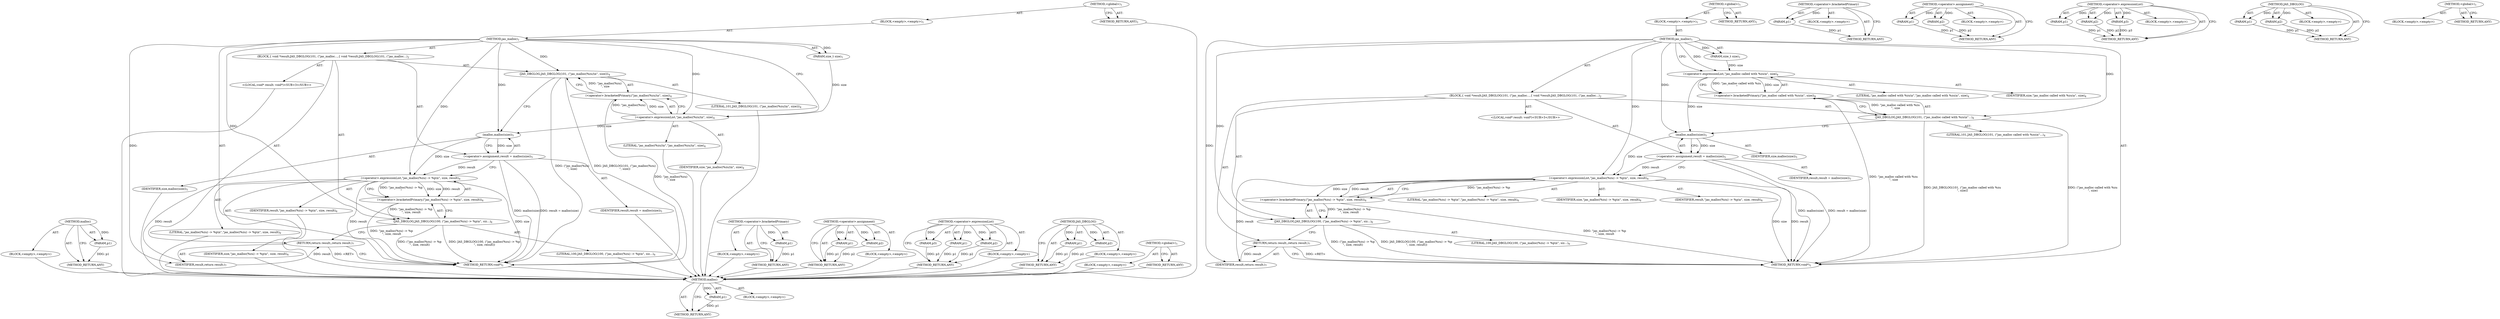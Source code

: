 digraph "&lt;global&gt;" {
vulnerable_76 [label=<(METHOD,malloc)>];
vulnerable_77 [label=<(PARAM,p1)>];
vulnerable_78 [label=<(BLOCK,&lt;empty&gt;,&lt;empty&gt;)>];
vulnerable_79 [label=<(METHOD_RETURN,ANY)>];
vulnerable_6 [label=<(METHOD,&lt;global&gt;)<SUB>1</SUB>>];
vulnerable_7 [label=<(BLOCK,&lt;empty&gt;,&lt;empty&gt;)<SUB>1</SUB>>];
vulnerable_8 [label=<(METHOD,jas_malloc)<SUB>1</SUB>>];
vulnerable_9 [label=<(PARAM,size_t size)<SUB>1</SUB>>];
vulnerable_10 [label=<(BLOCK,{
 	void *result;
	JAS_DBGLOG(101, (&quot;jas_malloc...,{
 	void *result;
	JAS_DBGLOG(101, (&quot;jas_malloc...)<SUB>2</SUB>>];
vulnerable_11 [label="<(LOCAL,void* result: void*)<SUB>3</SUB>>"];
vulnerable_12 [label=<(JAS_DBGLOG,JAS_DBGLOG(101, (&quot;jas_malloc called with %zu\n&quot;...)<SUB>4</SUB>>];
vulnerable_13 [label=<(LITERAL,101,JAS_DBGLOG(101, (&quot;jas_malloc called with %zu\n&quot;...)<SUB>4</SUB>>];
vulnerable_14 [label=<(&lt;operator&gt;.bracketedPrimary,(&quot;jas_malloc called with %zu\n&quot;, size))<SUB>4</SUB>>];
vulnerable_15 [label=<(&lt;operator&gt;.expressionList,&quot;jas_malloc called with %zu\n&quot;, size)<SUB>4</SUB>>];
vulnerable_16 [label=<(LITERAL,&quot;jas_malloc called with %zu\n&quot;,&quot;jas_malloc called with %zu\n&quot;, size)<SUB>4</SUB>>];
vulnerable_17 [label=<(IDENTIFIER,size,&quot;jas_malloc called with %zu\n&quot;, size)<SUB>4</SUB>>];
vulnerable_18 [label=<(&lt;operator&gt;.assignment,result = malloc(size))<SUB>5</SUB>>];
vulnerable_19 [label=<(IDENTIFIER,result,result = malloc(size))<SUB>5</SUB>>];
vulnerable_20 [label=<(malloc,malloc(size))<SUB>5</SUB>>];
vulnerable_21 [label=<(IDENTIFIER,size,malloc(size))<SUB>5</SUB>>];
vulnerable_22 [label=<(JAS_DBGLOG,JAS_DBGLOG(100, (&quot;jas_malloc(%zu) -&gt; %p\n&quot;, siz...)<SUB>6</SUB>>];
vulnerable_23 [label=<(LITERAL,100,JAS_DBGLOG(100, (&quot;jas_malloc(%zu) -&gt; %p\n&quot;, siz...)<SUB>6</SUB>>];
vulnerable_24 [label=<(&lt;operator&gt;.bracketedPrimary,(&quot;jas_malloc(%zu) -&gt; %p\n&quot;, size, result))<SUB>6</SUB>>];
vulnerable_25 [label=<(&lt;operator&gt;.expressionList,&quot;jas_malloc(%zu) -&gt; %p\n&quot;, size, result)<SUB>6</SUB>>];
vulnerable_26 [label=<(LITERAL,&quot;jas_malloc(%zu) -&gt; %p\n&quot;,&quot;jas_malloc(%zu) -&gt; %p\n&quot;, size, result)<SUB>6</SUB>>];
vulnerable_27 [label=<(IDENTIFIER,size,&quot;jas_malloc(%zu) -&gt; %p\n&quot;, size, result)<SUB>6</SUB>>];
vulnerable_28 [label=<(IDENTIFIER,result,&quot;jas_malloc(%zu) -&gt; %p\n&quot;, size, result)<SUB>6</SUB>>];
vulnerable_29 [label=<(RETURN,return result;,return result;)<SUB>7</SUB>>];
vulnerable_30 [label=<(IDENTIFIER,result,return result;)<SUB>7</SUB>>];
vulnerable_31 [label=<(METHOD_RETURN,void*)<SUB>1</SUB>>];
vulnerable_33 [label=<(METHOD_RETURN,ANY)<SUB>1</SUB>>];
vulnerable_61 [label=<(METHOD,&lt;operator&gt;.bracketedPrimary)>];
vulnerable_62 [label=<(PARAM,p1)>];
vulnerable_63 [label=<(BLOCK,&lt;empty&gt;,&lt;empty&gt;)>];
vulnerable_64 [label=<(METHOD_RETURN,ANY)>];
vulnerable_71 [label=<(METHOD,&lt;operator&gt;.assignment)>];
vulnerable_72 [label=<(PARAM,p1)>];
vulnerable_73 [label=<(PARAM,p2)>];
vulnerable_74 [label=<(BLOCK,&lt;empty&gt;,&lt;empty&gt;)>];
vulnerable_75 [label=<(METHOD_RETURN,ANY)>];
vulnerable_65 [label=<(METHOD,&lt;operator&gt;.expressionList)>];
vulnerable_66 [label=<(PARAM,p1)>];
vulnerable_67 [label=<(PARAM,p2)>];
vulnerable_68 [label=<(PARAM,p3)>];
vulnerable_69 [label=<(BLOCK,&lt;empty&gt;,&lt;empty&gt;)>];
vulnerable_70 [label=<(METHOD_RETURN,ANY)>];
vulnerable_56 [label=<(METHOD,JAS_DBGLOG)>];
vulnerable_57 [label=<(PARAM,p1)>];
vulnerable_58 [label=<(PARAM,p2)>];
vulnerable_59 [label=<(BLOCK,&lt;empty&gt;,&lt;empty&gt;)>];
vulnerable_60 [label=<(METHOD_RETURN,ANY)>];
vulnerable_50 [label=<(METHOD,&lt;global&gt;)<SUB>1</SUB>>];
vulnerable_51 [label=<(BLOCK,&lt;empty&gt;,&lt;empty&gt;)>];
vulnerable_52 [label=<(METHOD_RETURN,ANY)>];
fixed_76 [label=<(METHOD,malloc)>];
fixed_77 [label=<(PARAM,p1)>];
fixed_78 [label=<(BLOCK,&lt;empty&gt;,&lt;empty&gt;)>];
fixed_79 [label=<(METHOD_RETURN,ANY)>];
fixed_6 [label=<(METHOD,&lt;global&gt;)<SUB>1</SUB>>];
fixed_7 [label=<(BLOCK,&lt;empty&gt;,&lt;empty&gt;)<SUB>1</SUB>>];
fixed_8 [label=<(METHOD,jas_malloc)<SUB>1</SUB>>];
fixed_9 [label=<(PARAM,size_t size)<SUB>1</SUB>>];
fixed_10 [label=<(BLOCK,{
 	void *result;
	JAS_DBGLOG(101, (&quot;jas_malloc...,{
 	void *result;
	JAS_DBGLOG(101, (&quot;jas_malloc...)<SUB>2</SUB>>];
fixed_11 [label="<(LOCAL,void* result: void*)<SUB>3</SUB>>"];
fixed_12 [label=<(JAS_DBGLOG,JAS_DBGLOG(101, (&quot;jas_malloc(%zu)\n&quot;, size)))<SUB>4</SUB>>];
fixed_13 [label=<(LITERAL,101,JAS_DBGLOG(101, (&quot;jas_malloc(%zu)\n&quot;, size)))<SUB>4</SUB>>];
fixed_14 [label=<(&lt;operator&gt;.bracketedPrimary,(&quot;jas_malloc(%zu)\n&quot;, size))<SUB>4</SUB>>];
fixed_15 [label=<(&lt;operator&gt;.expressionList,&quot;jas_malloc(%zu)\n&quot;, size)<SUB>4</SUB>>];
fixed_16 [label=<(LITERAL,&quot;jas_malloc(%zu)\n&quot;,&quot;jas_malloc(%zu)\n&quot;, size)<SUB>4</SUB>>];
fixed_17 [label=<(IDENTIFIER,size,&quot;jas_malloc(%zu)\n&quot;, size)<SUB>4</SUB>>];
fixed_18 [label=<(&lt;operator&gt;.assignment,result = malloc(size))<SUB>5</SUB>>];
fixed_19 [label=<(IDENTIFIER,result,result = malloc(size))<SUB>5</SUB>>];
fixed_20 [label=<(malloc,malloc(size))<SUB>5</SUB>>];
fixed_21 [label=<(IDENTIFIER,size,malloc(size))<SUB>5</SUB>>];
fixed_22 [label=<(JAS_DBGLOG,JAS_DBGLOG(100, (&quot;jas_malloc(%zu) -&gt; %p\n&quot;, siz...)<SUB>6</SUB>>];
fixed_23 [label=<(LITERAL,100,JAS_DBGLOG(100, (&quot;jas_malloc(%zu) -&gt; %p\n&quot;, siz...)<SUB>6</SUB>>];
fixed_24 [label=<(&lt;operator&gt;.bracketedPrimary,(&quot;jas_malloc(%zu) -&gt; %p\n&quot;, size, result))<SUB>6</SUB>>];
fixed_25 [label=<(&lt;operator&gt;.expressionList,&quot;jas_malloc(%zu) -&gt; %p\n&quot;, size, result)<SUB>6</SUB>>];
fixed_26 [label=<(LITERAL,&quot;jas_malloc(%zu) -&gt; %p\n&quot;,&quot;jas_malloc(%zu) -&gt; %p\n&quot;, size, result)<SUB>6</SUB>>];
fixed_27 [label=<(IDENTIFIER,size,&quot;jas_malloc(%zu) -&gt; %p\n&quot;, size, result)<SUB>6</SUB>>];
fixed_28 [label=<(IDENTIFIER,result,&quot;jas_malloc(%zu) -&gt; %p\n&quot;, size, result)<SUB>6</SUB>>];
fixed_29 [label=<(RETURN,return result;,return result;)<SUB>7</SUB>>];
fixed_30 [label=<(IDENTIFIER,result,return result;)<SUB>7</SUB>>];
fixed_31 [label=<(METHOD_RETURN,void*)<SUB>1</SUB>>];
fixed_33 [label=<(METHOD_RETURN,ANY)<SUB>1</SUB>>];
fixed_61 [label=<(METHOD,&lt;operator&gt;.bracketedPrimary)>];
fixed_62 [label=<(PARAM,p1)>];
fixed_63 [label=<(BLOCK,&lt;empty&gt;,&lt;empty&gt;)>];
fixed_64 [label=<(METHOD_RETURN,ANY)>];
fixed_71 [label=<(METHOD,&lt;operator&gt;.assignment)>];
fixed_72 [label=<(PARAM,p1)>];
fixed_73 [label=<(PARAM,p2)>];
fixed_74 [label=<(BLOCK,&lt;empty&gt;,&lt;empty&gt;)>];
fixed_75 [label=<(METHOD_RETURN,ANY)>];
fixed_65 [label=<(METHOD,&lt;operator&gt;.expressionList)>];
fixed_66 [label=<(PARAM,p1)>];
fixed_67 [label=<(PARAM,p2)>];
fixed_68 [label=<(PARAM,p3)>];
fixed_69 [label=<(BLOCK,&lt;empty&gt;,&lt;empty&gt;)>];
fixed_70 [label=<(METHOD_RETURN,ANY)>];
fixed_56 [label=<(METHOD,JAS_DBGLOG)>];
fixed_57 [label=<(PARAM,p1)>];
fixed_58 [label=<(PARAM,p2)>];
fixed_59 [label=<(BLOCK,&lt;empty&gt;,&lt;empty&gt;)>];
fixed_60 [label=<(METHOD_RETURN,ANY)>];
fixed_50 [label=<(METHOD,&lt;global&gt;)<SUB>1</SUB>>];
fixed_51 [label=<(BLOCK,&lt;empty&gt;,&lt;empty&gt;)>];
fixed_52 [label=<(METHOD_RETURN,ANY)>];
vulnerable_76 -> vulnerable_77  [key=0, label="AST: "];
vulnerable_76 -> vulnerable_77  [key=1, label="DDG: "];
vulnerable_76 -> vulnerable_78  [key=0, label="AST: "];
vulnerable_76 -> vulnerable_79  [key=0, label="AST: "];
vulnerable_76 -> vulnerable_79  [key=1, label="CFG: "];
vulnerable_77 -> vulnerable_79  [key=0, label="DDG: p1"];
vulnerable_6 -> vulnerable_7  [key=0, label="AST: "];
vulnerable_6 -> vulnerable_33  [key=0, label="AST: "];
vulnerable_6 -> vulnerable_33  [key=1, label="CFG: "];
vulnerable_7 -> vulnerable_8  [key=0, label="AST: "];
vulnerable_8 -> vulnerable_9  [key=0, label="AST: "];
vulnerable_8 -> vulnerable_9  [key=1, label="DDG: "];
vulnerable_8 -> vulnerable_10  [key=0, label="AST: "];
vulnerable_8 -> vulnerable_31  [key=0, label="AST: "];
vulnerable_8 -> vulnerable_15  [key=0, label="CFG: "];
vulnerable_8 -> vulnerable_15  [key=1, label="DDG: "];
vulnerable_8 -> vulnerable_12  [key=0, label="DDG: "];
vulnerable_8 -> vulnerable_22  [key=0, label="DDG: "];
vulnerable_8 -> vulnerable_30  [key=0, label="DDG: "];
vulnerable_8 -> vulnerable_20  [key=0, label="DDG: "];
vulnerable_8 -> vulnerable_25  [key=0, label="DDG: "];
vulnerable_9 -> vulnerable_15  [key=0, label="DDG: size"];
vulnerable_10 -> vulnerable_11  [key=0, label="AST: "];
vulnerable_10 -> vulnerable_12  [key=0, label="AST: "];
vulnerable_10 -> vulnerable_18  [key=0, label="AST: "];
vulnerable_10 -> vulnerable_22  [key=0, label="AST: "];
vulnerable_10 -> vulnerable_29  [key=0, label="AST: "];
vulnerable_12 -> vulnerable_13  [key=0, label="AST: "];
vulnerable_12 -> vulnerable_14  [key=0, label="AST: "];
vulnerable_12 -> vulnerable_20  [key=0, label="CFG: "];
vulnerable_12 -> vulnerable_31  [key=0, label="DDG: (&quot;jas_malloc called with %zu\n&quot;, size)"];
vulnerable_12 -> vulnerable_31  [key=1, label="DDG: JAS_DBGLOG(101, (&quot;jas_malloc called with %zu\n&quot;, size))"];
vulnerable_14 -> vulnerable_15  [key=0, label="AST: "];
vulnerable_14 -> vulnerable_12  [key=0, label="CFG: "];
vulnerable_14 -> vulnerable_12  [key=1, label="DDG: &quot;jas_malloc called with %zu\n&quot;, size"];
vulnerable_14 -> vulnerable_31  [key=0, label="DDG: &quot;jas_malloc called with %zu\n&quot;, size"];
vulnerable_15 -> vulnerable_16  [key=0, label="AST: "];
vulnerable_15 -> vulnerable_17  [key=0, label="AST: "];
vulnerable_15 -> vulnerable_14  [key=0, label="CFG: "];
vulnerable_15 -> vulnerable_14  [key=1, label="DDG: &quot;jas_malloc called with %zu\n&quot;"];
vulnerable_15 -> vulnerable_14  [key=2, label="DDG: size"];
vulnerable_15 -> vulnerable_20  [key=0, label="DDG: size"];
vulnerable_18 -> vulnerable_19  [key=0, label="AST: "];
vulnerable_18 -> vulnerable_20  [key=0, label="AST: "];
vulnerable_18 -> vulnerable_25  [key=0, label="CFG: "];
vulnerable_18 -> vulnerable_25  [key=1, label="DDG: result"];
vulnerable_18 -> vulnerable_31  [key=0, label="DDG: malloc(size)"];
vulnerable_18 -> vulnerable_31  [key=1, label="DDG: result = malloc(size)"];
vulnerable_20 -> vulnerable_21  [key=0, label="AST: "];
vulnerable_20 -> vulnerable_18  [key=0, label="CFG: "];
vulnerable_20 -> vulnerable_18  [key=1, label="DDG: size"];
vulnerable_20 -> vulnerable_25  [key=0, label="DDG: size"];
vulnerable_22 -> vulnerable_23  [key=0, label="AST: "];
vulnerable_22 -> vulnerable_24  [key=0, label="AST: "];
vulnerable_22 -> vulnerable_29  [key=0, label="CFG: "];
vulnerable_22 -> vulnerable_31  [key=0, label="DDG: (&quot;jas_malloc(%zu) -&gt; %p\n&quot;, size, result)"];
vulnerable_22 -> vulnerable_31  [key=1, label="DDG: JAS_DBGLOG(100, (&quot;jas_malloc(%zu) -&gt; %p\n&quot;, size, result))"];
vulnerable_24 -> vulnerable_25  [key=0, label="AST: "];
vulnerable_24 -> vulnerable_22  [key=0, label="CFG: "];
vulnerable_24 -> vulnerable_22  [key=1, label="DDG: &quot;jas_malloc(%zu) -&gt; %p\n&quot;, size, result"];
vulnerable_24 -> vulnerable_31  [key=0, label="DDG: &quot;jas_malloc(%zu) -&gt; %p\n&quot;, size, result"];
vulnerable_25 -> vulnerable_26  [key=0, label="AST: "];
vulnerable_25 -> vulnerable_27  [key=0, label="AST: "];
vulnerable_25 -> vulnerable_28  [key=0, label="AST: "];
vulnerable_25 -> vulnerable_24  [key=0, label="CFG: "];
vulnerable_25 -> vulnerable_24  [key=1, label="DDG: &quot;jas_malloc(%zu) -&gt; %p\n&quot;"];
vulnerable_25 -> vulnerable_24  [key=2, label="DDG: size"];
vulnerable_25 -> vulnerable_24  [key=3, label="DDG: result"];
vulnerable_25 -> vulnerable_31  [key=0, label="DDG: size"];
vulnerable_25 -> vulnerable_31  [key=1, label="DDG: result"];
vulnerable_25 -> vulnerable_30  [key=0, label="DDG: result"];
vulnerable_29 -> vulnerable_30  [key=0, label="AST: "];
vulnerable_29 -> vulnerable_31  [key=0, label="CFG: "];
vulnerable_29 -> vulnerable_31  [key=1, label="DDG: &lt;RET&gt;"];
vulnerable_30 -> vulnerable_29  [key=0, label="DDG: result"];
vulnerable_61 -> vulnerable_62  [key=0, label="AST: "];
vulnerable_61 -> vulnerable_62  [key=1, label="DDG: "];
vulnerable_61 -> vulnerable_63  [key=0, label="AST: "];
vulnerable_61 -> vulnerable_64  [key=0, label="AST: "];
vulnerable_61 -> vulnerable_64  [key=1, label="CFG: "];
vulnerable_62 -> vulnerable_64  [key=0, label="DDG: p1"];
vulnerable_71 -> vulnerable_72  [key=0, label="AST: "];
vulnerable_71 -> vulnerable_72  [key=1, label="DDG: "];
vulnerable_71 -> vulnerable_74  [key=0, label="AST: "];
vulnerable_71 -> vulnerable_73  [key=0, label="AST: "];
vulnerable_71 -> vulnerable_73  [key=1, label="DDG: "];
vulnerable_71 -> vulnerable_75  [key=0, label="AST: "];
vulnerable_71 -> vulnerable_75  [key=1, label="CFG: "];
vulnerable_72 -> vulnerable_75  [key=0, label="DDG: p1"];
vulnerable_73 -> vulnerable_75  [key=0, label="DDG: p2"];
vulnerable_65 -> vulnerable_66  [key=0, label="AST: "];
vulnerable_65 -> vulnerable_66  [key=1, label="DDG: "];
vulnerable_65 -> vulnerable_69  [key=0, label="AST: "];
vulnerable_65 -> vulnerable_67  [key=0, label="AST: "];
vulnerable_65 -> vulnerable_67  [key=1, label="DDG: "];
vulnerable_65 -> vulnerable_70  [key=0, label="AST: "];
vulnerable_65 -> vulnerable_70  [key=1, label="CFG: "];
vulnerable_65 -> vulnerable_68  [key=0, label="AST: "];
vulnerable_65 -> vulnerable_68  [key=1, label="DDG: "];
vulnerable_66 -> vulnerable_70  [key=0, label="DDG: p1"];
vulnerable_67 -> vulnerable_70  [key=0, label="DDG: p2"];
vulnerable_68 -> vulnerable_70  [key=0, label="DDG: p3"];
vulnerable_56 -> vulnerable_57  [key=0, label="AST: "];
vulnerable_56 -> vulnerable_57  [key=1, label="DDG: "];
vulnerable_56 -> vulnerable_59  [key=0, label="AST: "];
vulnerable_56 -> vulnerable_58  [key=0, label="AST: "];
vulnerable_56 -> vulnerable_58  [key=1, label="DDG: "];
vulnerable_56 -> vulnerable_60  [key=0, label="AST: "];
vulnerable_56 -> vulnerable_60  [key=1, label="CFG: "];
vulnerable_57 -> vulnerable_60  [key=0, label="DDG: p1"];
vulnerable_58 -> vulnerable_60  [key=0, label="DDG: p2"];
vulnerable_50 -> vulnerable_51  [key=0, label="AST: "];
vulnerable_50 -> vulnerable_52  [key=0, label="AST: "];
vulnerable_50 -> vulnerable_52  [key=1, label="CFG: "];
fixed_76 -> fixed_77  [key=0, label="AST: "];
fixed_76 -> fixed_77  [key=1, label="DDG: "];
fixed_76 -> fixed_78  [key=0, label="AST: "];
fixed_76 -> fixed_79  [key=0, label="AST: "];
fixed_76 -> fixed_79  [key=1, label="CFG: "];
fixed_77 -> fixed_79  [key=0, label="DDG: p1"];
fixed_78 -> vulnerable_76  [key=0];
fixed_79 -> vulnerable_76  [key=0];
fixed_6 -> fixed_7  [key=0, label="AST: "];
fixed_6 -> fixed_33  [key=0, label="AST: "];
fixed_6 -> fixed_33  [key=1, label="CFG: "];
fixed_7 -> fixed_8  [key=0, label="AST: "];
fixed_8 -> fixed_9  [key=0, label="AST: "];
fixed_8 -> fixed_9  [key=1, label="DDG: "];
fixed_8 -> fixed_10  [key=0, label="AST: "];
fixed_8 -> fixed_31  [key=0, label="AST: "];
fixed_8 -> fixed_15  [key=0, label="CFG: "];
fixed_8 -> fixed_15  [key=1, label="DDG: "];
fixed_8 -> fixed_12  [key=0, label="DDG: "];
fixed_8 -> fixed_22  [key=0, label="DDG: "];
fixed_8 -> fixed_30  [key=0, label="DDG: "];
fixed_8 -> fixed_20  [key=0, label="DDG: "];
fixed_8 -> fixed_25  [key=0, label="DDG: "];
fixed_9 -> fixed_15  [key=0, label="DDG: size"];
fixed_10 -> fixed_11  [key=0, label="AST: "];
fixed_10 -> fixed_12  [key=0, label="AST: "];
fixed_10 -> fixed_18  [key=0, label="AST: "];
fixed_10 -> fixed_22  [key=0, label="AST: "];
fixed_10 -> fixed_29  [key=0, label="AST: "];
fixed_11 -> vulnerable_76  [key=0];
fixed_12 -> fixed_13  [key=0, label="AST: "];
fixed_12 -> fixed_14  [key=0, label="AST: "];
fixed_12 -> fixed_20  [key=0, label="CFG: "];
fixed_12 -> fixed_31  [key=0, label="DDG: (&quot;jas_malloc(%zu)\n&quot;, size)"];
fixed_12 -> fixed_31  [key=1, label="DDG: JAS_DBGLOG(101, (&quot;jas_malloc(%zu)\n&quot;, size))"];
fixed_13 -> vulnerable_76  [key=0];
fixed_14 -> fixed_15  [key=0, label="AST: "];
fixed_14 -> fixed_12  [key=0, label="CFG: "];
fixed_14 -> fixed_12  [key=1, label="DDG: &quot;jas_malloc(%zu)\n&quot;, size"];
fixed_14 -> fixed_31  [key=0, label="DDG: &quot;jas_malloc(%zu)\n&quot;, size"];
fixed_15 -> fixed_16  [key=0, label="AST: "];
fixed_15 -> fixed_17  [key=0, label="AST: "];
fixed_15 -> fixed_14  [key=0, label="CFG: "];
fixed_15 -> fixed_14  [key=1, label="DDG: &quot;jas_malloc(%zu)\n&quot;"];
fixed_15 -> fixed_14  [key=2, label="DDG: size"];
fixed_15 -> fixed_20  [key=0, label="DDG: size"];
fixed_16 -> vulnerable_76  [key=0];
fixed_17 -> vulnerable_76  [key=0];
fixed_18 -> fixed_19  [key=0, label="AST: "];
fixed_18 -> fixed_20  [key=0, label="AST: "];
fixed_18 -> fixed_25  [key=0, label="CFG: "];
fixed_18 -> fixed_25  [key=1, label="DDG: result"];
fixed_18 -> fixed_31  [key=0, label="DDG: malloc(size)"];
fixed_18 -> fixed_31  [key=1, label="DDG: result = malloc(size)"];
fixed_19 -> vulnerable_76  [key=0];
fixed_20 -> fixed_21  [key=0, label="AST: "];
fixed_20 -> fixed_18  [key=0, label="CFG: "];
fixed_20 -> fixed_18  [key=1, label="DDG: size"];
fixed_20 -> fixed_25  [key=0, label="DDG: size"];
fixed_21 -> vulnerable_76  [key=0];
fixed_22 -> fixed_23  [key=0, label="AST: "];
fixed_22 -> fixed_24  [key=0, label="AST: "];
fixed_22 -> fixed_29  [key=0, label="CFG: "];
fixed_22 -> fixed_31  [key=0, label="DDG: (&quot;jas_malloc(%zu) -&gt; %p\n&quot;, size, result)"];
fixed_22 -> fixed_31  [key=1, label="DDG: JAS_DBGLOG(100, (&quot;jas_malloc(%zu) -&gt; %p\n&quot;, size, result))"];
fixed_23 -> vulnerable_76  [key=0];
fixed_24 -> fixed_25  [key=0, label="AST: "];
fixed_24 -> fixed_22  [key=0, label="CFG: "];
fixed_24 -> fixed_22  [key=1, label="DDG: &quot;jas_malloc(%zu) -&gt; %p\n&quot;, size, result"];
fixed_24 -> fixed_31  [key=0, label="DDG: &quot;jas_malloc(%zu) -&gt; %p\n&quot;, size, result"];
fixed_25 -> fixed_26  [key=0, label="AST: "];
fixed_25 -> fixed_27  [key=0, label="AST: "];
fixed_25 -> fixed_28  [key=0, label="AST: "];
fixed_25 -> fixed_24  [key=0, label="CFG: "];
fixed_25 -> fixed_24  [key=1, label="DDG: &quot;jas_malloc(%zu) -&gt; %p\n&quot;"];
fixed_25 -> fixed_24  [key=2, label="DDG: size"];
fixed_25 -> fixed_24  [key=3, label="DDG: result"];
fixed_25 -> fixed_31  [key=0, label="DDG: size"];
fixed_25 -> fixed_31  [key=1, label="DDG: result"];
fixed_25 -> fixed_30  [key=0, label="DDG: result"];
fixed_26 -> vulnerable_76  [key=0];
fixed_27 -> vulnerable_76  [key=0];
fixed_28 -> vulnerable_76  [key=0];
fixed_29 -> fixed_30  [key=0, label="AST: "];
fixed_29 -> fixed_31  [key=0, label="CFG: "];
fixed_29 -> fixed_31  [key=1, label="DDG: &lt;RET&gt;"];
fixed_30 -> fixed_29  [key=0, label="DDG: result"];
fixed_31 -> vulnerable_76  [key=0];
fixed_33 -> vulnerable_76  [key=0];
fixed_61 -> fixed_62  [key=0, label="AST: "];
fixed_61 -> fixed_62  [key=1, label="DDG: "];
fixed_61 -> fixed_63  [key=0, label="AST: "];
fixed_61 -> fixed_64  [key=0, label="AST: "];
fixed_61 -> fixed_64  [key=1, label="CFG: "];
fixed_62 -> fixed_64  [key=0, label="DDG: p1"];
fixed_63 -> vulnerable_76  [key=0];
fixed_64 -> vulnerable_76  [key=0];
fixed_71 -> fixed_72  [key=0, label="AST: "];
fixed_71 -> fixed_72  [key=1, label="DDG: "];
fixed_71 -> fixed_74  [key=0, label="AST: "];
fixed_71 -> fixed_73  [key=0, label="AST: "];
fixed_71 -> fixed_73  [key=1, label="DDG: "];
fixed_71 -> fixed_75  [key=0, label="AST: "];
fixed_71 -> fixed_75  [key=1, label="CFG: "];
fixed_72 -> fixed_75  [key=0, label="DDG: p1"];
fixed_73 -> fixed_75  [key=0, label="DDG: p2"];
fixed_74 -> vulnerable_76  [key=0];
fixed_75 -> vulnerable_76  [key=0];
fixed_65 -> fixed_66  [key=0, label="AST: "];
fixed_65 -> fixed_66  [key=1, label="DDG: "];
fixed_65 -> fixed_69  [key=0, label="AST: "];
fixed_65 -> fixed_67  [key=0, label="AST: "];
fixed_65 -> fixed_67  [key=1, label="DDG: "];
fixed_65 -> fixed_70  [key=0, label="AST: "];
fixed_65 -> fixed_70  [key=1, label="CFG: "];
fixed_65 -> fixed_68  [key=0, label="AST: "];
fixed_65 -> fixed_68  [key=1, label="DDG: "];
fixed_66 -> fixed_70  [key=0, label="DDG: p1"];
fixed_67 -> fixed_70  [key=0, label="DDG: p2"];
fixed_68 -> fixed_70  [key=0, label="DDG: p3"];
fixed_69 -> vulnerable_76  [key=0];
fixed_70 -> vulnerable_76  [key=0];
fixed_56 -> fixed_57  [key=0, label="AST: "];
fixed_56 -> fixed_57  [key=1, label="DDG: "];
fixed_56 -> fixed_59  [key=0, label="AST: "];
fixed_56 -> fixed_58  [key=0, label="AST: "];
fixed_56 -> fixed_58  [key=1, label="DDG: "];
fixed_56 -> fixed_60  [key=0, label="AST: "];
fixed_56 -> fixed_60  [key=1, label="CFG: "];
fixed_57 -> fixed_60  [key=0, label="DDG: p1"];
fixed_58 -> fixed_60  [key=0, label="DDG: p2"];
fixed_59 -> vulnerable_76  [key=0];
fixed_60 -> vulnerable_76  [key=0];
fixed_50 -> fixed_51  [key=0, label="AST: "];
fixed_50 -> fixed_52  [key=0, label="AST: "];
fixed_50 -> fixed_52  [key=1, label="CFG: "];
fixed_51 -> vulnerable_76  [key=0];
fixed_52 -> vulnerable_76  [key=0];
}
